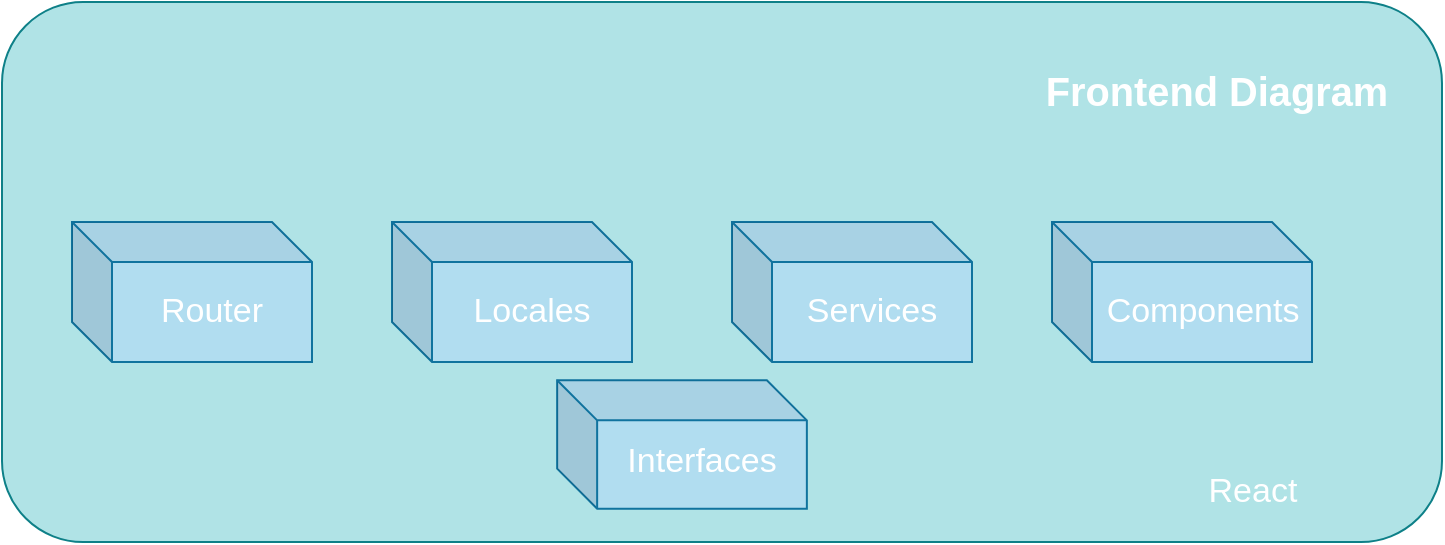<mxfile version="20.2.7" type="device"><diagram id="Qz4n4htKtOvRNZO1sD_v" name="Page-1"><mxGraphModel dx="1662" dy="729" grid="1" gridSize="10" guides="1" tooltips="1" connect="1" arrows="1" fold="1" page="1" pageScale="1" pageWidth="850" pageHeight="1100" math="0" shadow="0"><root><mxCell id="0"/><mxCell id="1" parent="0"/><mxCell id="agKh4TFno5ySUvRakPjF-1" value="" style="rounded=1;whiteSpace=wrap;html=1;fillColor=#b0e3e6;strokeColor=#0e8088;" parent="1" vertex="1"><mxGeometry x="65" y="40" width="720" height="270" as="geometry"/></mxCell><mxCell id="agKh4TFno5ySUvRakPjF-2" value="&lt;h3&gt;&lt;font color=&quot;#ffffff&quot;&gt;Frontend Diagram&lt;/font&gt;&lt;/h3&gt;" style="text;html=1;strokeColor=none;fillColor=none;align=center;verticalAlign=middle;whiteSpace=wrap;rounded=0;fontSize=17;fontStyle=1" parent="1" vertex="1"><mxGeometry x="580" y="70" width="185" height="30" as="geometry"/></mxCell><mxCell id="agKh4TFno5ySUvRakPjF-3" value="" style="group" parent="1" vertex="1" connectable="0"><mxGeometry x="100" y="150" width="120" height="70" as="geometry"/></mxCell><mxCell id="agKh4TFno5ySUvRakPjF-4" value="" style="shape=cube;whiteSpace=wrap;html=1;boundedLbl=1;backgroundOutline=1;darkOpacity=0.05;darkOpacity2=0.1;fontSize=17;fillColor=#b1ddf0;strokeColor=#10739e;" parent="agKh4TFno5ySUvRakPjF-3" vertex="1"><mxGeometry width="120" height="70" as="geometry"/></mxCell><mxCell id="agKh4TFno5ySUvRakPjF-5" value="Router" style="text;html=1;strokeColor=none;fillColor=none;align=center;verticalAlign=middle;whiteSpace=wrap;rounded=0;fontSize=17;fontColor=#FFFFFF;" parent="agKh4TFno5ySUvRakPjF-3" vertex="1"><mxGeometry x="40" y="30" width="60" height="30" as="geometry"/></mxCell><mxCell id="agKh4TFno5ySUvRakPjF-6" value="" style="group" parent="1" vertex="1" connectable="0"><mxGeometry x="590" y="150" width="130" height="70" as="geometry"/></mxCell><mxCell id="agKh4TFno5ySUvRakPjF-7" value="" style="shape=cube;whiteSpace=wrap;html=1;boundedLbl=1;backgroundOutline=1;darkOpacity=0.05;darkOpacity2=0.1;fontSize=17;fillColor=#b1ddf0;strokeColor=#10739e;" parent="agKh4TFno5ySUvRakPjF-6" vertex="1"><mxGeometry width="130" height="70" as="geometry"/></mxCell><mxCell id="agKh4TFno5ySUvRakPjF-8" value="Components" style="text;html=1;strokeColor=none;fillColor=none;align=center;verticalAlign=middle;whiteSpace=wrap;rounded=0;fontSize=17;fontColor=#FFFFFF;" parent="agKh4TFno5ySUvRakPjF-6" vertex="1"><mxGeometry x="43.333" y="30" width="65" height="30" as="geometry"/></mxCell><mxCell id="agKh4TFno5ySUvRakPjF-9" value="" style="group" parent="1" vertex="1" connectable="0"><mxGeometry x="430" y="150" width="120" height="70" as="geometry"/></mxCell><mxCell id="agKh4TFno5ySUvRakPjF-10" value="" style="shape=cube;whiteSpace=wrap;html=1;boundedLbl=1;backgroundOutline=1;darkOpacity=0.05;darkOpacity2=0.1;fontSize=17;fillColor=#b1ddf0;strokeColor=#10739e;" parent="agKh4TFno5ySUvRakPjF-9" vertex="1"><mxGeometry width="120" height="70" as="geometry"/></mxCell><mxCell id="agKh4TFno5ySUvRakPjF-11" value="Services" style="text;html=1;strokeColor=none;fillColor=none;align=center;verticalAlign=middle;whiteSpace=wrap;rounded=0;fontSize=17;fontColor=#FFFFFF;" parent="agKh4TFno5ySUvRakPjF-9" vertex="1"><mxGeometry x="40" y="30" width="60" height="30" as="geometry"/></mxCell><mxCell id="agKh4TFno5ySUvRakPjF-12" value="" style="group" parent="1" vertex="1" connectable="0"><mxGeometry x="260" y="150" width="120" height="70" as="geometry"/></mxCell><mxCell id="agKh4TFno5ySUvRakPjF-13" value="" style="shape=cube;whiteSpace=wrap;html=1;boundedLbl=1;backgroundOutline=1;darkOpacity=0.05;darkOpacity2=0.1;fontSize=17;fillColor=#b1ddf0;strokeColor=#10739e;" parent="agKh4TFno5ySUvRakPjF-12" vertex="1"><mxGeometry width="120" height="70" as="geometry"/></mxCell><mxCell id="agKh4TFno5ySUvRakPjF-14" value="Locales" style="text;html=1;strokeColor=none;fillColor=none;align=center;verticalAlign=middle;whiteSpace=wrap;rounded=0;fontSize=17;fontColor=#FFFFFF;" parent="agKh4TFno5ySUvRakPjF-12" vertex="1"><mxGeometry x="40" y="30" width="60" height="30" as="geometry"/></mxCell><mxCell id="agKh4TFno5ySUvRakPjF-15" value="&lt;font color=&quot;#ffffff&quot;&gt;React&lt;/font&gt;" style="text;html=1;strokeColor=none;fillColor=none;align=center;verticalAlign=middle;whiteSpace=wrap;rounded=0;fontSize=17;fontColor=#000000;" parent="1" vertex="1"><mxGeometry x="637.5" y="270" width="105" height="30" as="geometry"/></mxCell><mxCell id="IlsWupcRX6ghAnqmpA4X-1" value="" style="group" vertex="1" connectable="0" parent="1"><mxGeometry x="342.571" y="229.163" width="124.865" height="64.167" as="geometry"/></mxCell><mxCell id="IlsWupcRX6ghAnqmpA4X-2" value="" style="shape=cube;whiteSpace=wrap;html=1;boundedLbl=1;backgroundOutline=1;darkOpacity=0.05;darkOpacity2=0.1;fontSize=17;fillColor=#b1ddf0;strokeColor=#10739e;" vertex="1" parent="IlsWupcRX6ghAnqmpA4X-1"><mxGeometry width="124.865" height="64.167" as="geometry"/></mxCell><mxCell id="IlsWupcRX6ghAnqmpA4X-3" value="Interfaces" style="text;html=1;strokeColor=none;fillColor=none;align=center;verticalAlign=middle;whiteSpace=wrap;rounded=0;fontSize=17;fontColor=#FFFFFF;" vertex="1" parent="IlsWupcRX6ghAnqmpA4X-1"><mxGeometry x="41.622" y="27.5" width="62.432" height="27.5" as="geometry"/></mxCell></root></mxGraphModel></diagram></mxfile>